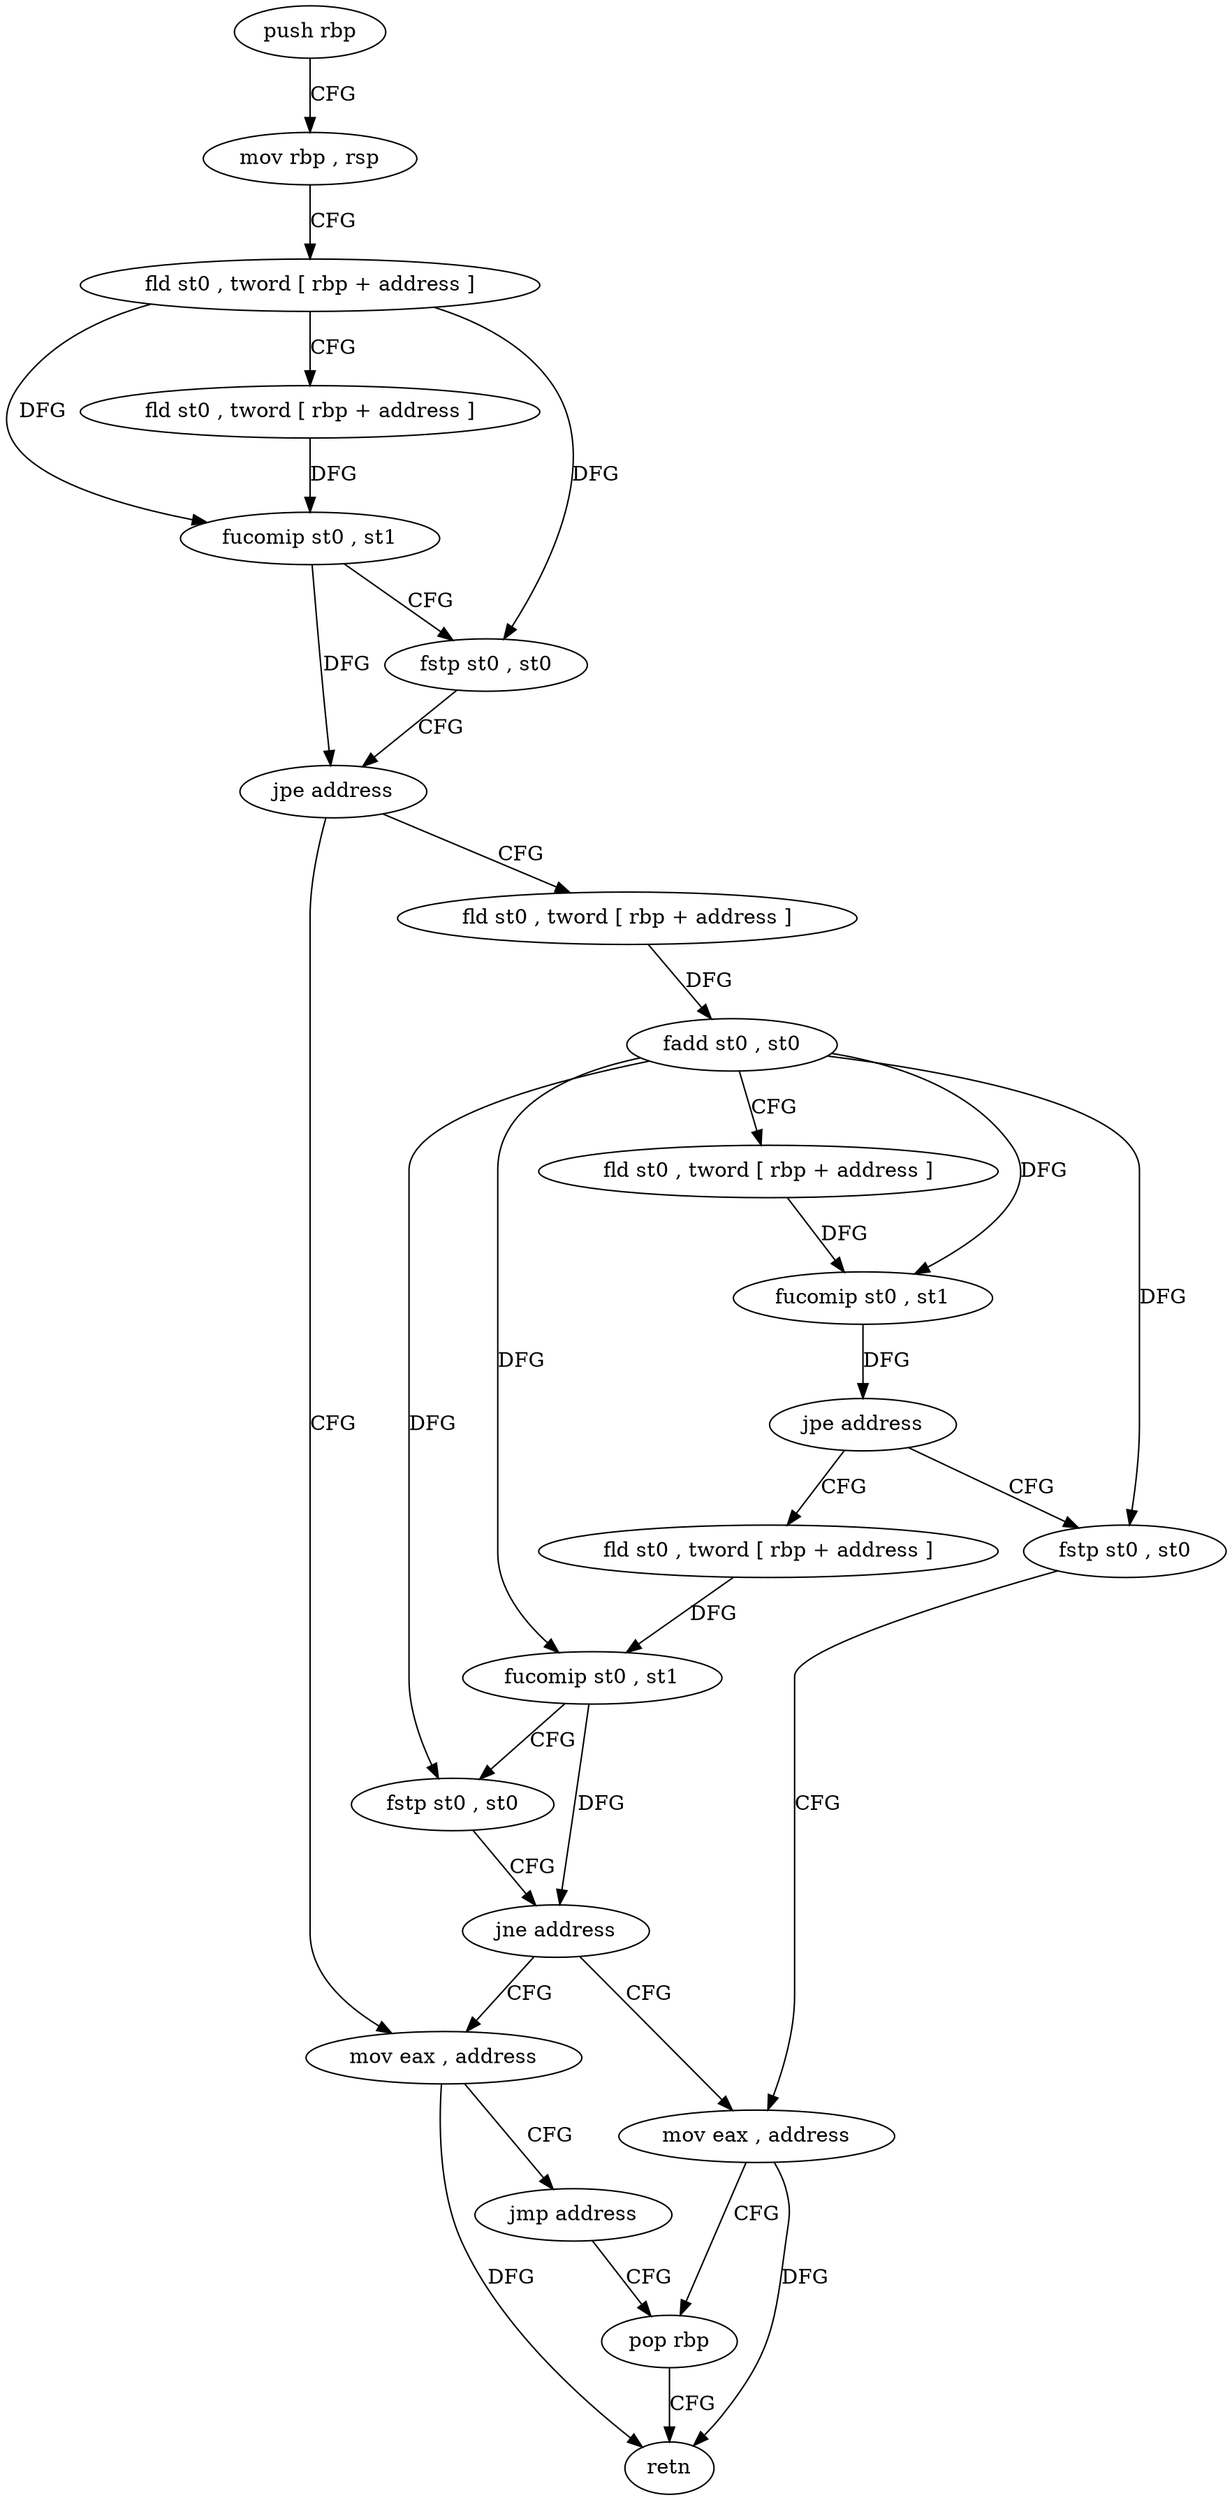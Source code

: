 digraph "func" {
"4332854" [label = "push rbp" ]
"4332855" [label = "mov rbp , rsp" ]
"4332858" [label = "fld st0 , tword [ rbp + address ]" ]
"4332861" [label = "fld st0 , tword [ rbp + address ]" ]
"4332864" [label = "fucomip st0 , st1" ]
"4332866" [label = "fstp st0 , st0" ]
"4332868" [label = "jpe address" ]
"4332891" [label = "mov eax , address" ]
"4332870" [label = "fld st0 , tword [ rbp + address ]" ]
"4332896" [label = "jmp address" ]
"4332905" [label = "pop rbp" ]
"4332873" [label = "fadd st0 , st0" ]
"4332875" [label = "fld st0 , tword [ rbp + address ]" ]
"4332878" [label = "fucomip st0 , st1" ]
"4332880" [label = "jpe address" ]
"4332898" [label = "fstp st0 , st0" ]
"4332882" [label = "fld st0 , tword [ rbp + address ]" ]
"4332906" [label = "retn" ]
"4332900" [label = "mov eax , address" ]
"4332885" [label = "fucomip st0 , st1" ]
"4332887" [label = "fstp st0 , st0" ]
"4332889" [label = "jne address" ]
"4332854" -> "4332855" [ label = "CFG" ]
"4332855" -> "4332858" [ label = "CFG" ]
"4332858" -> "4332861" [ label = "CFG" ]
"4332858" -> "4332864" [ label = "DFG" ]
"4332858" -> "4332866" [ label = "DFG" ]
"4332861" -> "4332864" [ label = "DFG" ]
"4332864" -> "4332866" [ label = "CFG" ]
"4332864" -> "4332868" [ label = "DFG" ]
"4332866" -> "4332868" [ label = "CFG" ]
"4332868" -> "4332891" [ label = "CFG" ]
"4332868" -> "4332870" [ label = "CFG" ]
"4332891" -> "4332896" [ label = "CFG" ]
"4332891" -> "4332906" [ label = "DFG" ]
"4332870" -> "4332873" [ label = "DFG" ]
"4332896" -> "4332905" [ label = "CFG" ]
"4332905" -> "4332906" [ label = "CFG" ]
"4332873" -> "4332875" [ label = "CFG" ]
"4332873" -> "4332878" [ label = "DFG" ]
"4332873" -> "4332898" [ label = "DFG" ]
"4332873" -> "4332885" [ label = "DFG" ]
"4332873" -> "4332887" [ label = "DFG" ]
"4332875" -> "4332878" [ label = "DFG" ]
"4332878" -> "4332880" [ label = "DFG" ]
"4332880" -> "4332898" [ label = "CFG" ]
"4332880" -> "4332882" [ label = "CFG" ]
"4332898" -> "4332900" [ label = "CFG" ]
"4332882" -> "4332885" [ label = "DFG" ]
"4332900" -> "4332905" [ label = "CFG" ]
"4332900" -> "4332906" [ label = "DFG" ]
"4332885" -> "4332887" [ label = "CFG" ]
"4332885" -> "4332889" [ label = "DFG" ]
"4332887" -> "4332889" [ label = "CFG" ]
"4332889" -> "4332900" [ label = "CFG" ]
"4332889" -> "4332891" [ label = "CFG" ]
}
